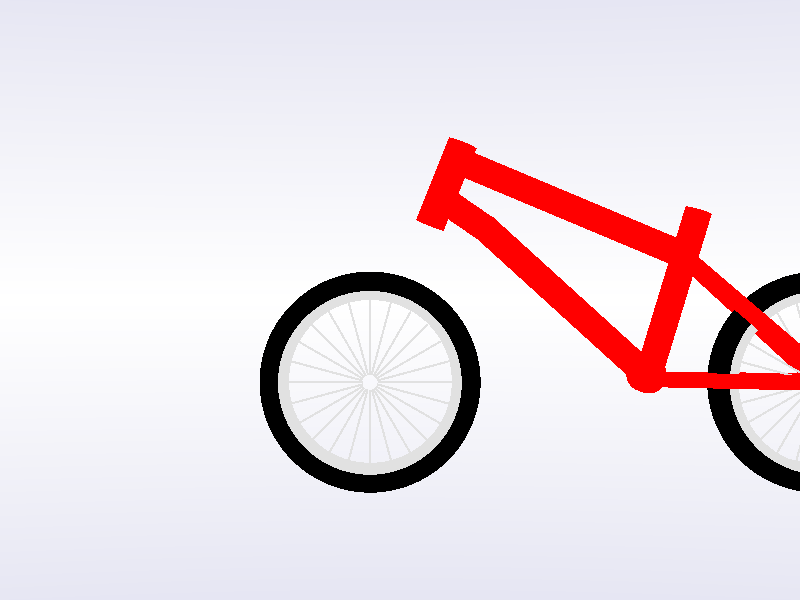  // PoVRay 3.7 Scene File " ... .pov"
// author:  ...
// date:    ...
//------------------------------------------------------------------------
#version 3.7;
global_settings{ assumed_gamma 1.0 }
#default{ finish{ ambient 0.1 diffuse 0.9 }} 
//------------------------------------------------------------------------
#include "colors.inc"
#include "textures.inc"
#include "glass.inc"
#include "metals.inc"
#include "golds.inc"
#include "stones.inc"
#include "woods.inc"
#include "shapes.inc"
#include "shapes2.inc"
#include "functions.inc"
#include "math.inc"
#include "transforms.inc"
//--------------------------------------------------------------------------  right handed, y up 

                            // Vis�o lado esquerdo
#declare Camera_0 = camera {/*ultra_wide_angle*/ angle 15      
                            location  <0.0 , 1.0 , 40.0>
                            right    -x*image_width/image_height
                            look_at   <0.0 , 1.0 , 0.0>}        
                            
                            
                            //Vis�o de tr�s
#declare Camera_1 = camera {angle 15     
                            location  <20.0 , 3.0 , 0.0>
                            right    -x*image_width/image_height
                            look_at   <-8.0 , 1.0 , 0.0>} 
                            
                            
                            
#declare Camera_2 = camera {angle 15     
                            location  <15.0 , 1.0 , -15>
                            right    -x*image_width/image_height
                            look_at   <0 , 1.0 , 0.0>}
                            
                            
#declare Camera_pneu_traseiro = camera {angle 15     
                            location  <0.4 , 0.8 , 15>
                            right    -x*image_width/image_height
                            look_at   <0.4 , 0.8 , 0.0>}
                            
                            
#declare Camera_pneu_dianteiro = camera {angle 15     
                            location  <-1.5 , 0.8 , 15>
                            right    -x*image_width/image_height
                            look_at   <-1.5 , 0.8 , 0.0>}
                            
                            
#declare Camera_amortecedor = camera {angle 30     
                            location  <-2.4 , 1.35 , 10>
                            right    -x*image_width/image_height
                            look_at   <-2.4 , 1.35 , 0.0>}
                            
                            
#declare Camera_frente_amortecedor = camera {angle 20     
                            location  <-15 , 8 , 0>
                            right    -x*image_width/image_height
                            look_at   <-2.4 , 1.3 , 0.0>}
                            
                            
                            
                                                         
                   
camera{Camera_amortecedor}
//------------------------------------------------------------------------
// sun -------------------------------------------------------------------
light_source{<1500,2500, 2500> color White}
// sky -------------------------------------------------------------------
sky_sphere{ pigment{ gradient <0,1,0>
                     color_map{ [0   color rgb<1,1,1>         ]//White
                                [0.4 color rgb<0.14,0.14,0.56>]//~Navy
                                [0.6 color rgb<0.14,0.14,0.56>]//~Navy
                                [1.0 color rgb<1,1,1>         ]//White
                              }
                     scale 2 }
           } // end of sky_sphere 
//------------------------------------------------------------------------




// ground -----------------------------------------------------------------
//---------------------------------<<< settings of squared plane dimensions
#declare RasterScale = 1.0;
#declare RasterHalfLine  = 0.035;  
#declare RasterHalfLineZ = 0.035; 
//-------------------------------------------------------------------------
#macro Raster(RScale, HLine) 
       pigment{ gradient x scale RScale
                color_map{[0.000   color rgbt<1,1,1,0>*0.6]
                          [0+HLine color rgbt<1,1,1,0>*0.6]
                          [0+HLine color rgbt<1,1,1,1>]
                          [1-HLine color rgbt<1,1,1,1>]
                          [1-HLine color rgbt<1,1,1,0>*0.6]
                          [1.000   color rgbt<1,1,1,0>*0.6]} }
 #end// of Raster(RScale, HLine)-macro    
//-------------------------------------------------------------------------
    

//plane { <0,1,0>, 0    // plane with layered textures
//        texture { pigment{color White*1.1}
//                  finish {ambient 0.45 diffuse 0.85}}
//        texture { Raster(RasterScale,RasterHalfLine ) rotate<0,0,0> }
//        texture { Raster(RasterScale,RasterHalfLineZ) rotate<0,90,0>}
//        rotate<0,0,0>
//      }       
      
      
// Rodas      

#declare cor_roda = pigment {color Gray};
#declare finish_roda = finish {
                            ambient 0.1
                            diffuse 1
                            reflection 0.002
                            specular 0.2 
                            metallic
                         } 
                         
#declare cor_raio = pigment {color Gray}; 

#declare roda_traseira = union {               
                      
        // Roda       
        difference{
             cylinder {
                <0.4, 0.8, -0.09>,    // Ponto inicial
                <0.4, 0.8, 0.09>,  // Ponto final
                0.61       // Raio
                texture {
                    pigment { cor_roda } 
                    finish { finish_roda}
                }
            }
              
              
              cylinder {
                <0.4, 0.8, -0.095>,    // Ponto inicial
                <0.4, 0.8, 0.095>,  // Ponto final
                0.55       // Raio
                texture {
                    pigment { cor_roda} 
                    finish { finish_roda}
                }
            }
        
        }
        
                                                                                      
                 
        //Aros roda traseira
        union {
        
              
            union{ 
                cylinder {<0.35, 0.8, 0.0>, <-0.15, 0.8, 0>,0.007 texture {pigment { cor_roda } finish { finish_roda}}} 
                cylinder { <0.45, 0.8, 0.0>, <0.95, 0.8, 0>,0.007 texture {pigment { cor_roda } finish { finish_roda}}}
                cylinder {<0.40, 0.85, 0.0>, <0.40, 1.39, 0>,0.007 texture {pigment { cor_roda } finish { finish_roda}}}
                cylinder {<0.40, 0.75, 0.0>, <0.40, 0.25, 0>,0.007 texture {pigment { cor_roda } finish { finish_roda}}}
            }
            
             union{ 
                cylinder {<0.35, 0.8, 0.0>, <-0.15, 0.8, 0>,0.007 texture {pigment { cor_roda } finish { finish_roda}}}
                cylinder { <0.45, 0.8, 0.0>, <0.95, 0.8, 0>,0.007 texture {pigment { cor_roda } finish { finish_roda}}}
                cylinder {<0.40, 0.85, 0.0>, <0.40, 1.39, 0>,0.007 texture {pigment { cor_roda } finish { finish_roda}}}
                cylinder {<0.40, 0.75, 0.0>, <0.40, 0.25, 0>,0.007 texture {pigment { cor_roda } finish { finish_roda}}}
                rotate <0,0,15>   translate <0.220,-0.0785,0>
            }
                  
             union{   
                cylinder {<0.35, 0.8, 0.0>, <-0.15, 0.8, 0>,0.007 texture {pigment { cor_roda } finish { finish_roda}}}
                cylinder { <0.45, 0.8, 0.0>, <0.95, 0.8, 0>,0.007 texture {pigment { cor_roda } finish { finish_roda}}}
                cylinder {<0.40, 0.85, 0.0>, <0.40, 1.39, 0>,0.007 texture {pigment { cor_roda } finish { finish_roda}}}
                cylinder {<0.40, 0.75, 0.0>, <0.40, 0.25, 0>,0.007 texture {pigment { cor_roda } finish { finish_roda}}}
                rotate <0,0,30>   translate <0.45,-0.095,0>
            }
            
            union{   
                cylinder {<0.35, 0.8, 0.0>, <-0.15, 0.8, 0>,0.007 texture {pigment { cor_roda } finish { finish_roda}}}
                cylinder { <0.45, 0.8, 0.0>, <0.95, 0.8, 0>,0.007 texture {pigment { cor_roda } finish { finish_roda}}}
                cylinder {<0.40, 0.85, 0.0>, <0.40, 1.39, 0>,0.007 texture {pigment { cor_roda } finish { finish_roda}}}
                cylinder {<0.40, 0.75, 0.0>, <0.40, 0.25, 0>,0.007 texture {pigment { cor_roda } finish { finish_roda}}}
                rotate <0,0,45>   translate <0.68,-0.05,0>
            }
            
            
            union{ 
                cylinder {<0.35, 0.8, 0.0>, <-0.15, 0.8, 0>,0.007 texture {pigment { cor_roda } finish { finish_roda}}}
                cylinder { <0.45, 0.8, 0.0>, <0.95, 0.8, 0>,0.007 texture {pigment { cor_roda } finish { finish_roda}}}
                cylinder {<0.40, 0.85, 0.0>, <0.40, 1.39, 0>,0.007 texture {pigment { cor_roda } finish { finish_roda}}}
                cylinder {<0.40, 0.75, 0.0>, <0.40, 0.25, 0>,0.007 texture {pigment { cor_roda } finish { finish_roda}}}
                rotate <0,0,60>   translate <0.89,0.05,0>
            }
            
            union{   
                cylinder {<0.35, 0.8, 0.0>, <-0.15, 0.8, 0>,0.007 texture {pigment { cor_roda } finish { finish_roda}}} 
                cylinder { <0.45, 0.8, 0.0>, <0.95, 0.8, 0>,0.007 texture {pigment { cor_roda } finish { finish_roda}}}
                cylinder {<0.40, 0.85, 0.0>, <0.40, 1.39, 0>,0.007 texture {pigment { cor_roda } finish { finish_roda}}} 
                cylinder {<0.40, 0.75, 0.0>, <0.40, 0.25, 0>,0.007 texture {pigment { cor_roda } finish { finish_roda}}}
                rotate <0,0,75>   translate <1.065,0.205,0>
            }
        
        }
        
        
        // Pneu Traseiro        
        torus {
            0.35, 0.05
            texture {
                pigment { color rgb<0,0,0> }
                finish {
                    ambient 0.1
                    diffuse 0.2
                    reflection 0.0009 
                }
            }
            scale <1.85,1.85,1.85> rotate <90,0,0> translate <0.4,0.80,0>
        }  

}



#declare roda_dianteira = union {               
                
         
         union{
                   
            // Roda       
            difference{
                 cylinder {
                    <0.4, 0.8, -0.09>,    // Ponto inicial
                    <0.4, 0.8, 0.09>,  // Ponto final
                    0.61       // Raio
                    texture {
                        pigment { cor_roda } 
                        finish { finish_roda}
                    }
                }
                  
                  
                  cylinder {
                    <0.4, 0.8, -0.095>,    // Ponto inicial
                    <0.4, 0.8, 0.095>,  // Ponto final
                    0.55       // Raio
                    texture {
                        pigment { cor_roda} 
                        finish { finish_roda}
                    }
                }
            
            }
            
                                                                                          
                     
            //Aros roda dianteira
            union {
            
                union{ 
                    cylinder {<0.35, 0.8, 0.0>, <-0.15, 0.8, 0>,0.007 texture {pigment { cor_roda } finish { finish_roda}}} 
                    cylinder { <0.45, 0.8, 0.0>, <0.95, 0.8, 0>,0.007 texture {pigment { cor_roda } finish { finish_roda}}}
                    cylinder {<0.40, 0.85, 0.0>, <0.40, 1.39, 0>,0.007 texture {pigment { cor_roda } finish { finish_roda}}}
                    cylinder {<0.40, 0.75, 0.0>, <0.40, 0.25, 0>,0.007 texture {pigment { cor_roda } finish { finish_roda}}}
                }
                
                 union{ 
                    cylinder {<0.35, 0.8, 0.0>, <-0.15, 0.8, 0>,0.007 texture {pigment { cor_roda } finish { finish_roda}}}
                    cylinder { <0.45, 0.8, 0.0>, <0.95, 0.8, 0>,0.007 texture {pigment { cor_roda } finish { finish_roda}}}
                    cylinder {<0.40, 0.85, 0.0>, <0.40, 1.39, 0>,0.007 texture {pigment { cor_roda } finish { finish_roda}}}
                    cylinder {<0.40, 0.75, 0.0>, <0.40, 0.25, 0>,0.007 texture {pigment { cor_roda } finish { finish_roda}}}
                    rotate <0,0,15>   translate <0.220,-0.0785,0>
                }
                      
                 union{   
                    cylinder {<0.35, 0.8, 0.0>, <-0.15, 0.8, 0>,0.007 texture {pigment { cor_roda } finish { finish_roda}}}
                    cylinder { <0.45, 0.8, 0.0>, <0.95, 0.8, 0>,0.007 texture {pigment { cor_roda } finish { finish_roda}}}
                    cylinder {<0.40, 0.85, 0.0>, <0.40, 1.39, 0>,0.007 texture {pigment { cor_roda } finish { finish_roda}}}
                    cylinder {<0.40, 0.75, 0.0>, <0.40, 0.25, 0>,0.007 texture {pigment { cor_roda } finish { finish_roda}}}
                    rotate <0,0,30>   translate <0.45,-0.095,0>
                }
                
                union{   
                    cylinder {<0.35, 0.8, 0.0>, <-0.15, 0.8, 0>,0.007 texture {pigment { cor_roda } finish { finish_roda}}}
                    cylinder { <0.45, 0.8, 0.0>, <0.95, 0.8, 0>,0.007 texture {pigment { cor_roda } finish { finish_roda}}}
                    cylinder {<0.40, 0.85, 0.0>, <0.40, 1.39, 0>,0.007 texture {pigment { cor_roda } finish { finish_roda}}}
                    cylinder {<0.40, 0.75, 0.0>, <0.40, 0.25, 0>,0.007 texture {pigment { cor_roda } finish { finish_roda}}}
                    rotate <0,0,45>   translate <0.68,-0.05,0>
                }
                
                
                union{ 
                    cylinder {<0.35, 0.8, 0.0>, <-0.15, 0.8, 0>,0.007 texture {pigment { cor_roda } finish { finish_roda}}}
                    cylinder { <0.45, 0.8, 0.0>, <0.95, 0.8, 0>,0.007 texture {pigment { cor_roda } finish { finish_roda}}}
                    cylinder {<0.40, 0.85, 0.0>, <0.40, 1.39, 0>,0.007 texture {pigment { cor_roda } finish { finish_roda}}}
                    cylinder {<0.40, 0.75, 0.0>, <0.40, 0.25, 0>,0.007 texture {pigment { cor_roda } finish { finish_roda}}}
                    rotate <0,0,60>   translate <0.89,0.05,0>
                }
                
                union{   
                    cylinder {<0.35, 0.8, 0.0>, <-0.15, 0.8, 0>,0.007 texture {pigment { cor_roda } finish { finish_roda}}} 
                    cylinder { <0.45, 0.8, 0.0>, <0.95, 0.8, 0>,0.007 texture {pigment { cor_roda } finish { finish_roda}}}
                    cylinder {<0.40, 0.85, 0.0>, <0.40, 1.39, 0>,0.007 texture {pigment { cor_roda } finish { finish_roda}}} 
                    cylinder {<0.40, 0.75, 0.0>, <0.40, 0.25, 0>,0.007 texture {pigment { cor_roda } finish { finish_roda}}}
                    rotate <0,0,75>   translate <1.065,0.205,0>
                }
            
            } 
            translate <-0.40,-0.80,0>
           }
        
        
        // Pneu Traseiro        
        torus {
            0.35, 0.05
            texture {
                pigment { color rgb<0,0,0> }
                finish {
                    ambient 0.1
                    diffuse 0.2
                    reflection 0.0009 
                }
            }
            scale <1.85,1.85,1.85> rotate <90,0,0>
        }
        
        translate <-2.6,0.80,0>
            
} 
  



        
#declare chassi = union {

    #declare cor_principal = pigment {color Red}
    #declare finish_chassi = finish {
                                ambient 0.1
                                diffuse 0.9
                                reflection 0.02
                                specular 0.2 
                                metallic
                             } 
                             
          
    // Suporte direito roda traseira                                          
    union {     
      // Parte de cima   
      cylinder {
        <-0.035,-0.011,-0.18>, <-0.95,0.80,-0.043>, 0.055
        texture {
            pigment { cor_principal } 
            finish { finish_chassi}
        }
        scale <1,1,1> translate <0.5,0.8,0>
      }
    
      // Parte de baixo
      cylinder {
        <-0.01,0,-0.18>, <-1.30,0.02,-0.04>, 0.050
        texture {
            pigment { cor_principal } 
            finish {finish_chassi}
        }
        scale <1,1,1> translate <0.5,0.8,0>
      }
      rotate<0,0.5,0>     
    } 
    
    // Suporte esquerdo roda traseira                                          
    union {     
      // Parte de cima   
      cylinder {
        <-0.035,-0.011,0.18>, <-0.95,0.80,0.04>, 0.055
        texture {
            pigment { cor_principal } 
            finish { finish_chassi}
        }
        scale <1,1,1> translate <0.5,0.8,0>
      } 
      // Parte de baixo
      cylinder {
        <-0.01,0,0.18>, <-1.30,0.02,0.04>, 0.050
        texture {
            pigment { cor_principal } 
            finish {finish_chassi}
        }
        scale <1,1,1> translate <0.5,0.8,0>
      }
      rotate<0,-0.5,0>    
    } 
    
    // Tubo do selim
    cylinder {
        <-1.25,0,0>, <-0.9,1.15,0>, 0.09
        texture {
            pigment { cor_principal }
            finish {finish_chassi}
        }
        scale <1,1,1> translate <0.5,0.8,0>
    }
       
    
    // conexao tubo selim com suportes
    cylinder {
        <-1.25,0.05,-0.10>, <-1.25,0.05,0.10>, 0.12
        texture {
            pigment { cor_principal }
            finish {finish_chassi}
        }
        scale <1,1,1> translate <0.5,0.8,0>
    }
    
    
    // Barra central superior
    cylinder {
        <-1.0,0.85,0>, <-2.55,1.50,0>, 0.09
        texture {
            pigment { cor_principal }
            finish {finish_chassi}
        }
        scale <1,1,1> translate <0.5,0.8,0>
    }   
    
    
    
    // Barra central Inferior
    union{
    cylinder {
            <-1.25,0.05,0>, <-2.35,1.05,0>, 0.09
            texture {
                pigment { cor_principal }
                finish {finish_chassi}
            }
            scale <1,1,1> translate <0.5,0.8,0>
        }  
        
    
        cylinder {
            <-2.30,1.01,0>, <-2.65,1.25,0>, 0.09
            texture {
                pigment { cor_principal }
                finish {finish_chassi}
            }
            scale <1,1,1> translate <0.5,0.8,0>
        }
    } 
    
    // Conexao guidao-suspensao
    cylinder {
        <-2.70,1.05,0>, <-2.48,1.60,0>, 0.1
        texture {
            pigment { cor_principal }
            finish {finish_chassi}
        }
        scale <1,1,1> translate <0.5,0.8,0>
    }
} 


#declare amortecedor = union{
 
 
 
 
 
}


chassi
roda_traseira
roda_dianteira
amortecedor